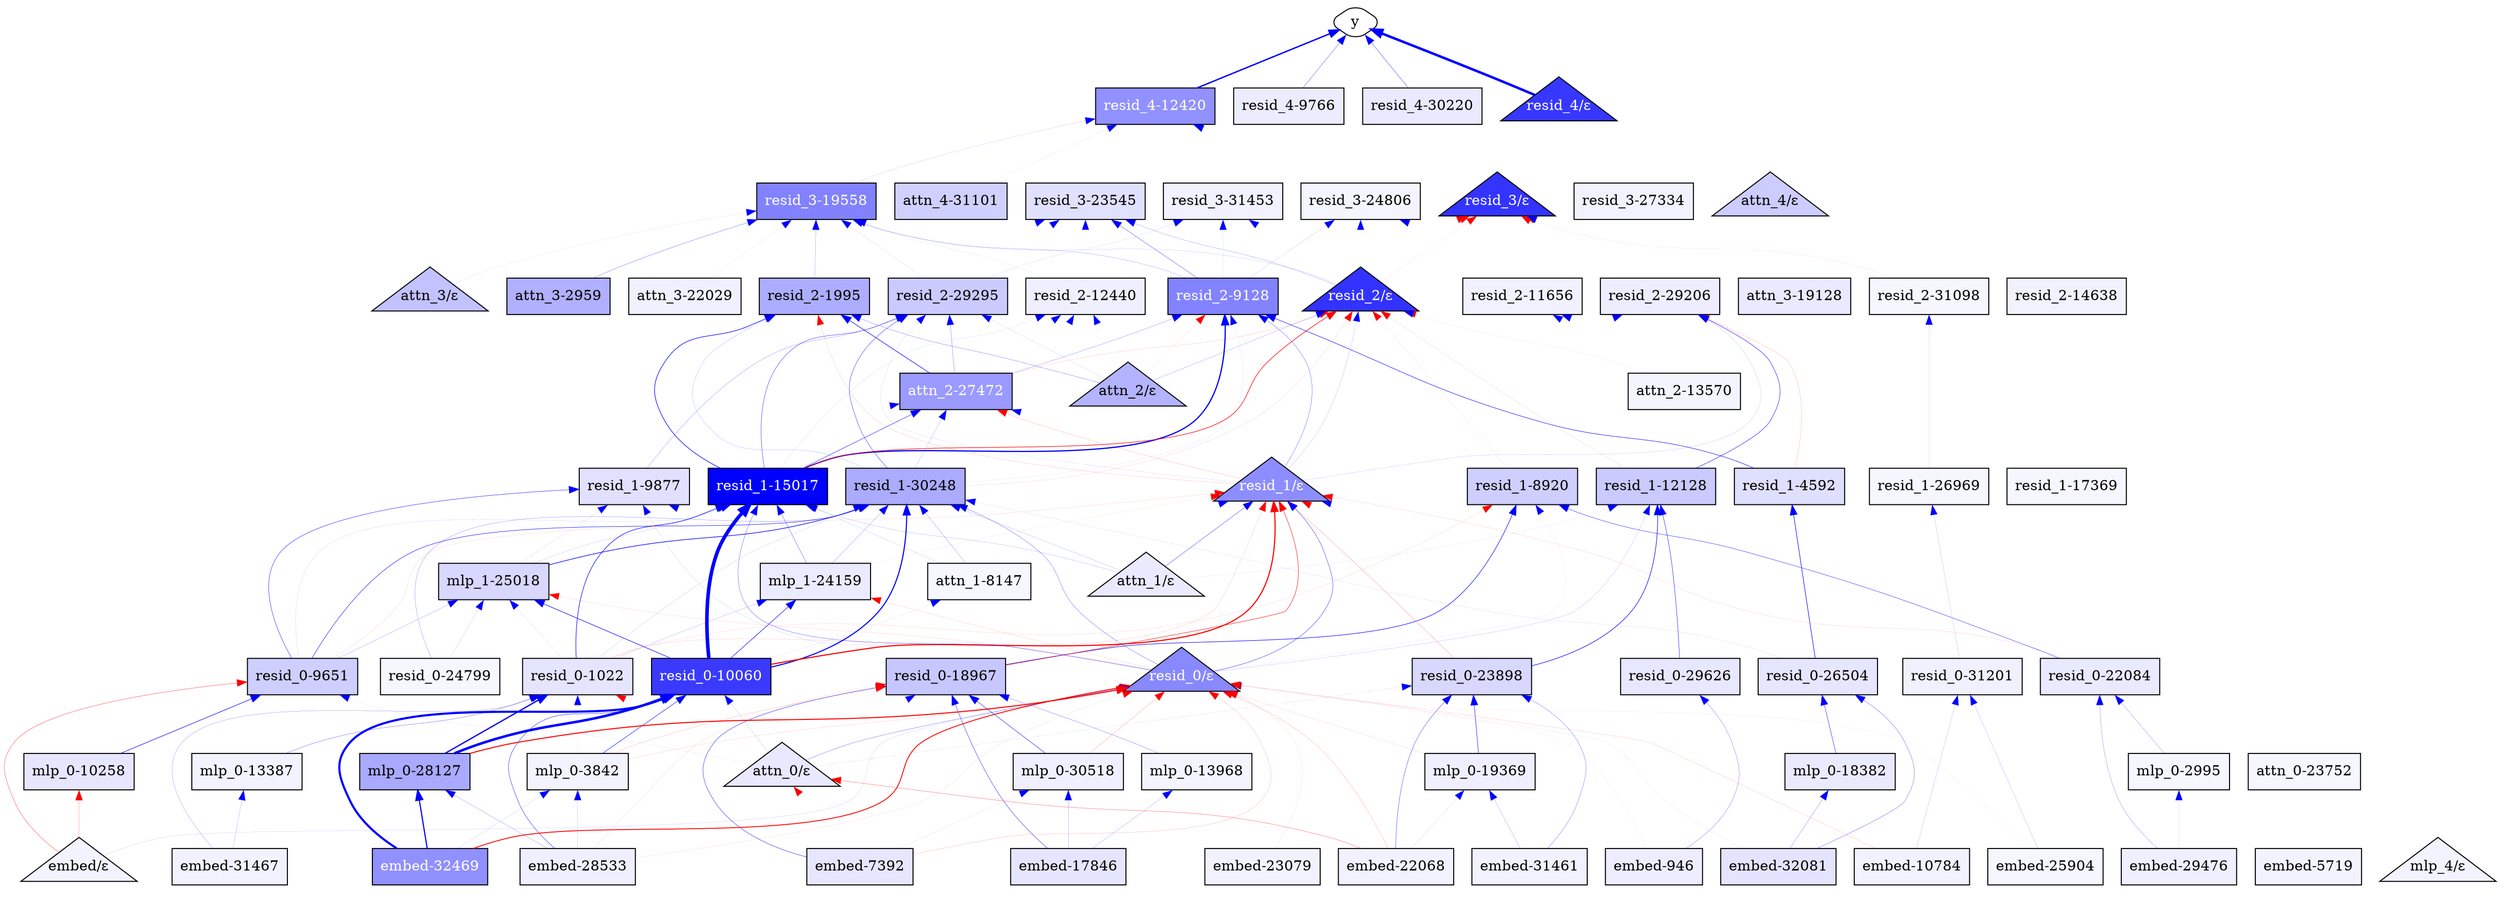 digraph "Feature circuit" {
	graph [newrank=true rankdir=BT]
	node [shape=box style=rounded]
	subgraph "layer -1 resid" {
		rank=same
		"embed/946" [label="embed-946" URL="https://cadentj.github.io/demo/pythia/embed-946.html" fillcolor="#EDEDFF" fontcolor="#000000" style=filled target=_blank]
		"embed/5719" [label="embed-5719" URL="https://cadentj.github.io/demo/pythia/embed-5719.html" fillcolor="#F3F3FF" fontcolor="#000000" style=filled target=_blank]
		"embed/7392" [label="embed-7392" URL="https://cadentj.github.io/demo/pythia/embed-7392.html" fillcolor="#E6E6FF" fontcolor="#000000" style=filled target=_blank]
		"embed/10784" [label="embed-10784" URL="https://cadentj.github.io/demo/pythia/embed-10784.html" fillcolor="#F2F2FF" fontcolor="#000000" style=filled target=_blank]
		"embed/17846" [label="embed-17846" URL="https://cadentj.github.io/demo/pythia/embed-17846.html" fillcolor="#E5E5FF" fontcolor="#000000" style=filled target=_blank]
		"embed/22068" [label="embed-22068" URL="https://cadentj.github.io/demo/pythia/embed-22068.html" fillcolor="#F1F1FF" fontcolor="#000000" style=filled target=_blank]
		"embed/23079" [label="embed-23079" URL="https://cadentj.github.io/demo/pythia/embed-23079.html" fillcolor="#F2F2FF" fontcolor="#000000" style=filled target=_blank]
		"embed/25904" [label="embed-25904" URL="https://cadentj.github.io/demo/pythia/embed-25904.html" fillcolor="#F6F6FF" fontcolor="#000000" style=filled target=_blank]
		"embed/28533" [label="embed-28533" URL="https://cadentj.github.io/demo/pythia/embed-28533.html" fillcolor="#EFEFFF" fontcolor="#000000" style=filled target=_blank]
		"embed/29476" [label="embed-29476" URL="https://cadentj.github.io/demo/pythia/embed-29476.html" fillcolor="#EFEFFF" fontcolor="#000000" style=filled target=_blank]
		"embed/31461" [label="embed-31461" URL="https://cadentj.github.io/demo/pythia/embed-31461.html" fillcolor="#F1F1FF" fontcolor="#000000" style=filled target=_blank]
		"embed/31467" [label="embed-31467" URL="https://cadentj.github.io/demo/pythia/embed-31467.html" fillcolor="#F1F1FF" fontcolor="#000000" style=filled target=_blank]
		"embed/32081" [label="embed-32081" URL="https://cadentj.github.io/demo/pythia/embed-32081.html" fillcolor="#E4E4FF" fontcolor="#000000" style=filled target=_blank]
		"embed/32469" [label="embed-32469" URL="https://cadentj.github.io/demo/pythia/embed-32469.html" fillcolor="#9090FF" fontcolor="#ffffff" style=filled target=_blank]
		"embed/ε" [fillcolor="#F3F3FF" fixedsize=true fontcolor="#000000" height=0.8 shape=triangle style=filled width=1.6]
	}
	subgraph "layer 0 attn" {
		rank=same
		"attn_0/23752" [label="attn_0-23752" URL="https://cadentj.github.io/demo/pythia/attn_0-23752.html" fillcolor="#F6F6FF" fontcolor="#000000" style=filled target=_blank]
		"attn_0/ε" [fillcolor="#E8E8FF" fixedsize=true fontcolor="#000000" height=0.8 shape=triangle style=filled width=1.6]
	}
	subgraph "layer 0 mlp" {
		rank=same
		"mlp_0/2995" [label="mlp_0-2995" URL="https://cadentj.github.io/demo/pythia/mlp_0-2995.html" fillcolor="#F6F6FF" fontcolor="#000000" style=filled target=_blank]
		"mlp_0/3842" [label="mlp_0-3842" URL="https://cadentj.github.io/demo/pythia/mlp_0-3842.html" fillcolor="#F3F3FF" fontcolor="#000000" style=filled target=_blank]
		"mlp_0/10258" [label="mlp_0-10258" URL="https://cadentj.github.io/demo/pythia/mlp_0-10258.html" fillcolor="#E6E6FF" fontcolor="#000000" style=filled target=_blank]
		"mlp_0/13387" [label="mlp_0-13387" URL="https://cadentj.github.io/demo/pythia/mlp_0-13387.html" fillcolor="#F3F3FF" fontcolor="#000000" style=filled target=_blank]
		"mlp_0/13968" [label="mlp_0-13968" URL="https://cadentj.github.io/demo/pythia/mlp_0-13968.html" fillcolor="#F4F4FF" fontcolor="#000000" style=filled target=_blank]
		"mlp_0/18382" [label="mlp_0-18382" URL="https://cadentj.github.io/demo/pythia/mlp_0-18382.html" fillcolor="#EAEAFF" fontcolor="#000000" style=filled target=_blank]
		"mlp_0/19369" [label="mlp_0-19369" URL="https://cadentj.github.io/demo/pythia/mlp_0-19369.html" fillcolor="#EFEFFF" fontcolor="#000000" style=filled target=_blank]
		"mlp_0/28127" [label="mlp_0-28127" URL="https://cadentj.github.io/demo/pythia/mlp_0-28127.html" fillcolor="#A9A9FF" fontcolor="#000000" style=filled target=_blank]
		"mlp_0/30518" [label="mlp_0-30518" URL="https://cadentj.github.io/demo/pythia/mlp_0-30518.html" fillcolor="#EFEFFF" fontcolor="#000000" style=filled target=_blank]
	}
	subgraph "layer 0 resid" {
		rank=same
		"resid_0/1022" [label="resid_0-1022" URL="https://cadentj.github.io/demo/pythia/resid_0-1022.html" fillcolor="#E5E5FF" fontcolor="#000000" style=filled target=_blank]
		"resid_0/9651" [label="resid_0-9651" URL="https://cadentj.github.io/demo/pythia/resid_0-9651.html" fillcolor="#CFCFFF" fontcolor="#000000" style=filled target=_blank]
		"resid_0/10060" [label="resid_0-10060" URL="https://cadentj.github.io/demo/pythia/resid_0-10060.html" fillcolor="#3A3AFF" fontcolor="#ffffff" style=filled target=_blank]
		"resid_0/18967" [label="resid_0-18967" URL="https://cadentj.github.io/demo/pythia/resid_0-18967.html" fillcolor="#C7C7FF" fontcolor="#000000" style=filled target=_blank]
		"resid_0/22084" [label="resid_0-22084" URL="https://cadentj.github.io/demo/pythia/resid_0-22084.html" fillcolor="#EAEAFF" fontcolor="#000000" style=filled target=_blank]
		"resid_0/23898" [label="resid_0-23898" URL="https://cadentj.github.io/demo/pythia/resid_0-23898.html" fillcolor="#D8D8FF" fontcolor="#000000" style=filled target=_blank]
		"resid_0/24799" [label="resid_0-24799" URL="https://cadentj.github.io/demo/pythia/resid_0-24799.html" fillcolor="#F6F6FF" fontcolor="#000000" style=filled target=_blank]
		"resid_0/26504" [label="resid_0-26504" URL="https://cadentj.github.io/demo/pythia/resid_0-26504.html" fillcolor="#E6E6FF" fontcolor="#000000" style=filled target=_blank]
		"resid_0/29626" [label="resid_0-29626" URL="https://cadentj.github.io/demo/pythia/resid_0-29626.html" fillcolor="#E7E7FF" fontcolor="#000000" style=filled target=_blank]
		"resid_0/31201" [label="resid_0-31201" URL="https://cadentj.github.io/demo/pythia/resid_0-31201.html" fillcolor="#F0F0FF" fontcolor="#000000" style=filled target=_blank]
		"resid_0/ε" [fillcolor="#8888FF" fixedsize=true fontcolor="#ffffff" height=0.8 shape=triangle style=filled width=1.6]
	}
	"attn_0/ε" -> "resid_0/1022" [color=red penwidth=0.02050667256116867]
	"attn_0/ε" -> "resid_0/9651" [color=blue penwidth=0.030585002154111862]
	"attn_0/ε" -> "resid_0/10060" [color=blue penwidth=0.07644727826118469]
	"attn_0/ε" -> "resid_0/18967" [color=blue penwidth=0.01760878600180149]
	"attn_0/ε" -> "resid_0/23898" [color=blue penwidth=0.03767477720975876]
	"attn_0/ε" -> "resid_0/ε" [color=blue penwidth=0.1864067167043686]
	"mlp_0/2995" -> "resid_0/22084" [color=blue penwidth=0.14274907112121582]
	"mlp_0/3842" -> "resid_0/1022" [color=blue penwidth=0.03391234949231148]
	"mlp_0/3842" -> "resid_0/10060" [color=blue penwidth=0.399600088596344]
	"mlp_0/3842" -> "resid_0/18967" [color=red penwidth=0.09543061256408691]
	"mlp_0/3842" -> "resid_0/ε" [color=red penwidth=0.06975865364074707]
	"mlp_0/10258" -> "resid_0/9651" [color=blue penwidth=0.49149832129478455]
	"mlp_0/10258" -> "resid_0/ε" [color=red penwidth=0.017083672806620598]
	"mlp_0/13387" -> "resid_0/1022" [color=blue penwidth=0.19476817548274994]
	"mlp_0/13968" -> "resid_0/18967" [color=blue penwidth=0.17026805877685547]
	"mlp_0/18382" -> "resid_0/26504" [color=blue penwidth=0.34254011511802673]
	"mlp_0/18382" -> "resid_0/ε" [color=red penwidth=0.020749596878886223]
	"mlp_0/19369" -> "resid_0/23898" [color=blue penwidth=0.3994424641132355]
	"mlp_0/19369" -> "resid_0/ε" [color=red penwidth=0.05994429439306259]
	"mlp_0/28127" -> "resid_0/1022" [color=blue penwidth=1.2585147619247437]
	"mlp_0/28127" -> "resid_0/10060" [color=blue penwidth=2.4937829971313477]
	"mlp_0/28127" -> "resid_0/ε" [color=red penwidth=1.0034716129302979]
	"mlp_0/30518" -> "resid_0/18967" [color=blue penwidth=0.36726123094558716]
	"mlp_0/30518" -> "resid_0/ε" [color=red penwidth=0.12256816774606705]
	"embed/7392" -> "attn_0/ε" [color=red penwidth=0.01659770868718624]
	"embed/22068" -> "attn_0/ε" [color=red penwidth=0.20562955737113953]
	"embed/7392" -> "mlp_0/30518" [color=blue penwidth=0.037875641137361526]
	"embed/17846" -> "mlp_0/13968" [color=blue penwidth=0.1120024248957634]
	"embed/17846" -> "mlp_0/30518" [color=blue penwidth=0.12499513477087021]
	"embed/22068" -> "mlp_0/19369" [color=blue penwidth=0.04903732240200043]
	"embed/28533" -> "mlp_0/3842" [color=blue penwidth=0.08621443808078766]
	"embed/28533" -> "mlp_0/28127" [color=blue penwidth=0.12938560545444489]
	"embed/29476" -> "mlp_0/2995" [color=blue penwidth=0.05102063715457916]
	"embed/31461" -> "mlp_0/19369" [color=blue penwidth=0.11637862771749496]
	"embed/31467" -> "mlp_0/13387" [color=blue penwidth=0.10552437603473663]
	"embed/32081" -> "mlp_0/18382" [color=blue penwidth=0.15744942426681519]
	"embed/32469" -> "mlp_0/3842" [color=blue penwidth=0.05800899490714073]
	"embed/32469" -> "mlp_0/28127" [color=blue penwidth=1.1309814453125]
	"embed/ε" -> "mlp_0/10258" [color=red penwidth=0.1564299762248993]
	"embed/946" -> "resid_0/29626" [color=blue penwidth=0.17132003605365753]
	"embed/946" -> "resid_0/ε" [color=red penwidth=0.03205015882849693]
	"embed/7392" -> "resid_0/18967" [color=blue penwidth=0.3234090209007263]
	"embed/7392" -> "resid_0/ε" [color=red penwidth=0.09101343899965286]
	"embed/10784" -> "resid_0/31201" [color=blue penwidth=0.08856398612260818]
	"embed/10784" -> "resid_0/ε" [color=red penwidth=0.0772106796503067]
	"embed/17846" -> "resid_0/18967" [color=blue penwidth=0.3164239227771759]
	"embed/22068" -> "resid_0/23898" [color=blue penwidth=0.2660962641239166]
	"embed/22068" -> "resid_0/ε" [color=red penwidth=0.10774028301239014]
	"embed/23079" -> "resid_0/ε" [color=red penwidth=0.044613949954509735]
	"embed/25904" -> "resid_0/31201" [color=blue penwidth=0.09716711938381195]
	"embed/25904" -> "resid_0/ε" [color=red penwidth=0.028312837705016136]
	"embed/28533" -> "resid_0/10060" [color=blue penwidth=0.3282296359539032]
	"embed/28533" -> "resid_0/18967" [color=red penwidth=0.05463281646370888]
	"embed/28533" -> "resid_0/ε" [color=red penwidth=0.04531228914856911]
	"embed/29476" -> "resid_0/22084" [color=blue penwidth=0.15046264231204987]
	"embed/31461" -> "resid_0/23898" [color=blue penwidth=0.1821749061346054]
	"embed/31461" -> "resid_0/ε" [color=red penwidth=0.01650477759540081]
	"embed/31467" -> "resid_0/1022" [color=blue penwidth=0.1286287158727646]
	"embed/32081" -> "resid_0/26504" [color=blue penwidth=0.204723060131073]
	"embed/32081" -> "resid_0/ε" [color=blue penwidth=0.029001811519265175]
	"embed/32469" -> "resid_0/10060" [color=blue penwidth=2.113710880279541]
	"embed/32469" -> "resid_0/ε" [color=red penwidth=0.8580579161643982]
	"embed/ε" -> "resid_0/9651" [color=red penwidth=0.25892624258995056]
	"embed/ε" -> "resid_0/ε" [color=blue penwidth=0.06340464949607849]
	subgraph "layer 1 attn" {
		rank=same
		"attn_1/8147" [label="attn_1-8147" URL="https://cadentj.github.io/demo/pythia/attn_1-8147.html" fillcolor="#F6F6FF" fontcolor="#000000" style=filled target=_blank]
		"attn_1/ε" [fillcolor="#EAEAFF" fixedsize=true fontcolor="#000000" height=0.8 shape=triangle style=filled width=1.6]
	}
	subgraph "layer 1 mlp" {
		rank=same
		"mlp_1/24159" [label="mlp_1-24159" URL="https://cadentj.github.io/demo/pythia/mlp_1-24159.html" fillcolor="#EBEBFF" fontcolor="#000000" style=filled target=_blank]
		"mlp_1/25018" [label="mlp_1-25018" URL="https://cadentj.github.io/demo/pythia/mlp_1-25018.html" fillcolor="#D7D7FF" fontcolor="#000000" style=filled target=_blank]
	}
	subgraph "layer 1 resid" {
		rank=same
		"resid_1/4592" [label="resid_1-4592" URL="https://cadentj.github.io/demo/pythia/resid_1-4592.html" fillcolor="#DFDFFF" fontcolor="#000000" style=filled target=_blank]
		"resid_1/8920" [label="resid_1-8920" URL="https://cadentj.github.io/demo/pythia/resid_1-8920.html" fillcolor="#CFCFFF" fontcolor="#000000" style=filled target=_blank]
		"resid_1/9877" [label="resid_1-9877" URL="https://cadentj.github.io/demo/pythia/resid_1-9877.html" fillcolor="#E1E1FF" fontcolor="#000000" style=filled target=_blank]
		"resid_1/12128" [label="resid_1-12128" URL="https://cadentj.github.io/demo/pythia/resid_1-12128.html" fillcolor="#CACAFF" fontcolor="#000000" style=filled target=_blank]
		"resid_1/15017" [label="resid_1-15017" URL="https://cadentj.github.io/demo/pythia/resid_1-15017.html" fillcolor="#0000FF" fontcolor="#ffffff" style=filled target=_blank]
		"resid_1/17369" [label="resid_1-17369" URL="https://cadentj.github.io/demo/pythia/resid_1-17369.html" fillcolor="#F6F6FF" fontcolor="#000000" style=filled target=_blank]
		"resid_1/26969" [label="resid_1-26969" URL="https://cadentj.github.io/demo/pythia/resid_1-26969.html" fillcolor="#F6F6FF" fontcolor="#000000" style=filled target=_blank]
		"resid_1/30248" [label="resid_1-30248" URL="https://cadentj.github.io/demo/pythia/resid_1-30248.html" fillcolor="#ABABFF" fontcolor="#000000" style=filled target=_blank]
		"resid_1/ε" [fillcolor="#8D8DFF" fixedsize=true fontcolor="#ffffff" height=0.8 shape=triangle style=filled width=1.6]
	}
	"attn_1/8147" -> "resid_1/15017" [color=blue penwidth=0.06541313976049423]
	"attn_1/8147" -> "resid_1/30248" [color=blue penwidth=0.13708506524562836]
	"attn_1/8147" -> "resid_1/ε" [color=blue penwidth=0.011782456189393997]
	"attn_1/ε" -> "resid_1/9877" [color=blue penwidth=0.014887265861034393]
	"attn_1/ε" -> "resid_1/12128" [color=blue penwidth=0.030934223905205727]
	"attn_1/ε" -> "resid_1/15017" [color=blue penwidth=0.0933883935213089]
	"attn_1/ε" -> "resid_1/30248" [color=blue penwidth=0.09837741404771805]
	"attn_1/ε" -> "resid_1/ε" [color=blue penwidth=0.25871002674102783]
	"mlp_1/24159" -> "resid_1/15017" [color=blue penwidth=0.22406306862831116]
	"mlp_1/24159" -> "resid_1/30248" [color=blue penwidth=0.13525141775608063]
	"mlp_1/24159" -> "resid_1/ε" [color=red penwidth=0.030507110059261322]
	"mlp_1/25018" -> "resid_1/9877" [color=blue penwidth=0.044408634305000305]
	"mlp_1/25018" -> "resid_1/15017" [color=blue penwidth=0.07378118485212326]
	"mlp_1/25018" -> "resid_1/30248" [color=blue penwidth=0.5965777635574341]
	"resid_0/10060" -> "attn_1/8147" [color=blue penwidth=0.030896121636033058]
	"resid_0/1022" -> "mlp_1/24159" [color=blue penwidth=0.09563110023736954]
	"resid_0/1022" -> "mlp_1/25018" [color=blue penwidth=0.04150433465838432]
	"resid_0/9651" -> "mlp_1/25018" [color=blue penwidth=0.12474167346954346]
	"resid_0/10060" -> "mlp_1/24159" [color=blue penwidth=0.46491923928260803]
	"resid_0/10060" -> "mlp_1/25018" [color=blue penwidth=0.5059417486190796]
	"resid_0/24799" -> "mlp_1/25018" [color=blue penwidth=0.06388289481401443]
	"resid_0/ε" -> "mlp_1/24159" [color=red penwidth=0.07128843665122986]
	"resid_0/ε" -> "mlp_1/25018" [color=red penwidth=0.06047855317592621]
	"resid_0/1022" -> "resid_1/8920" [color=red penwidth=0.05736850947141647]
	"resid_0/1022" -> "resid_1/15017" [color=blue penwidth=0.5216678977012634]
	"resid_0/1022" -> "resid_1/30248" [color=blue penwidth=0.06251924484968185]
	"resid_0/1022" -> "resid_1/ε" [color=red penwidth=0.07626923173666]
	"resid_0/9651" -> "resid_1/9877" [color=blue penwidth=0.334463506937027]
	"resid_0/9651" -> "resid_1/15017" [color=blue penwidth=0.05261341854929924]
	"resid_0/9651" -> "resid_1/30248" [color=blue penwidth=0.394018292427063]
	"resid_0/9651" -> "resid_1/ε" [color=red penwidth=0.05787360668182373]
	"resid_0/10060" -> "resid_1/15017" [color=blue penwidth=3.534454584121704]
	"resid_0/10060" -> "resid_1/30248" [color=blue penwidth=1.0618642568588257]
	"resid_0/10060" -> "resid_1/ε" [color=red penwidth=1.097154140472412]
	"resid_0/18967" -> "resid_1/8920" [color=blue penwidth=0.49145230650901794]
	"resid_0/18967" -> "resid_1/ε" [color=red penwidth=0.40355369448661804]
	"resid_0/22084" -> "resid_1/8920" [color=blue penwidth=0.30199918150901794]
	"resid_0/22084" -> "resid_1/ε" [color=red penwidth=0.06324097514152527]
	"resid_0/23898" -> "resid_1/12128" [color=blue penwidth=0.5219884514808655]
	"resid_0/23898" -> "resid_1/ε" [color=red penwidth=0.1390523761510849]
	"resid_0/24799" -> "resid_1/30248" [color=blue penwidth=0.1414266675710678]
	"resid_0/26504" -> "resid_1/4592" [color=blue penwidth=0.5033097863197327]
	"resid_0/26504" -> "resid_1/30248" [color=blue penwidth=0.04192810878157616]
	"resid_0/26504" -> "resid_1/ε" [color=blue penwidth=0.01919872686266899]
	"resid_0/29626" -> "resid_1/12128" [color=blue penwidth=0.3556610643863678]
	"resid_0/29626" -> "resid_1/ε" [color=red penwidth=0.022854279726743698]
	"resid_0/31201" -> "resid_1/26969" [color=blue penwidth=0.07926324009895325]
	"resid_0/ε" -> "resid_1/8920" [color=blue penwidth=0.02605915255844593]
	"resid_0/ε" -> "resid_1/9877" [color=blue penwidth=0.05940587446093559]
	"resid_0/ε" -> "resid_1/12128" [color=blue penwidth=0.08125380426645279]
	"resid_0/ε" -> "resid_1/15017" [color=blue penwidth=0.21675831079483032]
	"resid_0/ε" -> "resid_1/30248" [color=blue penwidth=0.1960204690694809]
	"resid_0/ε" -> "resid_1/ε" [color=blue penwidth=0.2977539002895355]
	subgraph "layer 2 attn" {
		rank=same
		"attn_2/13570" [label="attn_2-13570" URL="https://cadentj.github.io/demo/pythia/attn_2-13570.html" fillcolor="#F4F4FF" fontcolor="#000000" style=filled target=_blank]
		"attn_2/27472" [label="attn_2-27472" URL="https://cadentj.github.io/demo/pythia/attn_2-27472.html" fillcolor="#9A9AFF" fontcolor="#ffffff" style=filled target=_blank]
		"attn_2/ε" [fillcolor="#B3B3FF" fixedsize=true fontcolor="#000000" height=0.8 shape=triangle style=filled width=1.6]
	}
	subgraph "layer 2 mlp" {
		rank=same
	}
	subgraph "layer 2 resid" {
		rank=same
		"resid_2/1995" [label="resid_2-1995" URL="https://cadentj.github.io/demo/pythia/resid_2-1995.html" fillcolor="#ADADFF" fontcolor="#000000" style=filled target=_blank]
		"resid_2/9128" [label="resid_2-9128" URL="https://cadentj.github.io/demo/pythia/resid_2-9128.html" fillcolor="#8383FF" fontcolor="#ffffff" style=filled target=_blank]
		"resid_2/11656" [label="resid_2-11656" URL="https://cadentj.github.io/demo/pythia/resid_2-11656.html" fillcolor="#F1F1FF" fontcolor="#000000" style=filled target=_blank]
		"resid_2/12440" [label="resid_2-12440" URL="https://cadentj.github.io/demo/pythia/resid_2-12440.html" fillcolor="#EFEFFF" fontcolor="#000000" style=filled target=_blank]
		"resid_2/14638" [label="resid_2-14638" URL="https://cadentj.github.io/demo/pythia/resid_2-14638.html" fillcolor="#F2F2FF" fontcolor="#000000" style=filled target=_blank]
		"resid_2/29206" [label="resid_2-29206" URL="https://cadentj.github.io/demo/pythia/resid_2-29206.html" fillcolor="#EDEDFF" fontcolor="#000000" style=filled target=_blank]
		"resid_2/29295" [label="resid_2-29295" URL="https://cadentj.github.io/demo/pythia/resid_2-29295.html" fillcolor="#CACAFF" fontcolor="#000000" style=filled target=_blank]
		"resid_2/31098" [label="resid_2-31098" URL="https://cadentj.github.io/demo/pythia/resid_2-31098.html" fillcolor="#F6F6FF" fontcolor="#000000" style=filled target=_blank]
		"resid_2/ε" [fillcolor="#3333FF" fixedsize=true fontcolor="#ffffff" height=0.8 shape=triangle style=filled width=1.6]
	}
	"attn_2/13570" -> "resid_2/11656" [color=blue penwidth=0.010294846259057522]
	"attn_2/13570" -> "resid_2/ε" [color=blue penwidth=0.028402723371982574]
	"attn_2/27472" -> "resid_2/1995" [color=blue penwidth=0.507688581943512]
	"attn_2/27472" -> "resid_2/9128" [color=blue penwidth=0.14041537046432495]
	"attn_2/27472" -> "resid_2/12440" [color=blue penwidth=0.011971683241426945]
	"attn_2/27472" -> "resid_2/29295" [color=blue penwidth=0.17662487924098969]
	"attn_2/27472" -> "resid_2/ε" [color=red penwidth=0.07927501201629639]
	"attn_2/ε" -> "resid_2/1995" [color=blue penwidth=0.16963490843772888]
	"attn_2/ε" -> "resid_2/9128" [color=red penwidth=0.030315155163407326]
	"attn_2/ε" -> "resid_2/12440" [color=blue penwidth=0.013660521246492863]
	"attn_2/ε" -> "resid_2/29206" [color=blue penwidth=0.017004501074552536]
	"attn_2/ε" -> "resid_2/29295" [color=blue penwidth=0.0514838881790638]
	"attn_2/ε" -> "resid_2/ε" [color=blue penwidth=0.10439838469028473]
	"resid_1/4592" -> "attn_2/27472" [color=blue penwidth=0.01333797350525856]
	"resid_1/9877" -> "attn_2/27472" [color=blue penwidth=0.019963186234235764]
	"resid_1/15017" -> "attn_2/27472" [color=blue penwidth=0.3539946973323822]
	"resid_1/30248" -> "attn_2/27472" [color=blue penwidth=0.09775498509407043]
	"resid_1/ε" -> "attn_2/27472" [color=red penwidth=0.09884940832853317]
	"resid_1/4592" -> "resid_2/9128" [color=blue penwidth=0.4176380932331085]
	"resid_1/4592" -> "resid_2/29206" [color=red penwidth=0.10346222668886185]
	"resid_1/4592" -> "resid_2/ε" [color=red penwidth=0.013006589375436306]
	"resid_1/8920" -> "resid_2/11656" [color=blue penwidth=0.01936117559671402]
	"resid_1/8920" -> "resid_2/ε" [color=red penwidth=0.040719885379076004]
	"resid_1/9877" -> "resid_2/1995" [color=blue penwidth=0.015273703262209892]
	"resid_1/9877" -> "resid_2/29295" [color=blue penwidth=0.13830669224262238]
	"resid_1/12128" -> "resid_2/29206" [color=blue penwidth=0.37877947092056274]
	"resid_1/12128" -> "resid_2/ε" [color=red penwidth=0.05520997941493988]
	"resid_1/15017" -> "resid_2/1995" [color=blue penwidth=0.5529002547264099]
	"resid_1/15017" -> "resid_2/9128" [color=blue penwidth=1.183665156364441]
	"resid_1/15017" -> "resid_2/12440" [color=blue penwidth=0.03913610428571701]
	"resid_1/15017" -> "resid_2/29295" [color=blue penwidth=0.2986535131931305]
	"resid_1/15017" -> "resid_2/ε" [color=red penwidth=0.5502060055732727]
	"resid_1/26969" -> "resid_2/31098" [color=blue penwidth=0.07980891317129135]
	"resid_1/26969" -> "resid_2/ε" [color=red penwidth=0.017400212585926056]
	"resid_1/30248" -> "resid_2/1995" [color=blue penwidth=0.09161174297332764]
	"resid_1/30248" -> "resid_2/9128" [color=blue penwidth=0.035243406891822815]
	"resid_1/30248" -> "resid_2/29295" [color=blue penwidth=0.29742348194122314]
	"resid_1/30248" -> "resid_2/ε" [color=red penwidth=0.05711070075631142]
	"resid_1/ε" -> "resid_2/1995" [color=red penwidth=0.0791565552353859]
	"resid_1/ε" -> "resid_2/9128" [color=blue penwidth=0.20475827157497406]
	"resid_1/ε" -> "resid_2/12440" [color=blue penwidth=0.011816038750112057]
	"resid_1/ε" -> "resid_2/29206" [color=blue penwidth=0.0684884786605835]
	"resid_1/ε" -> "resid_2/29295" [color=blue penwidth=0.04726734384894371]
	"resid_1/ε" -> "resid_2/ε" [color=blue penwidth=0.08861910551786423]
	subgraph "layer 3 attn" {
		rank=same
		"attn_3/2959" [label="attn_3-2959" URL="https://cadentj.github.io/demo/pythia/attn_3-2959.html" fillcolor="#B0B0FF" fontcolor="#000000" style=filled target=_blank]
		"attn_3/19128" [label="attn_3-19128" URL="https://cadentj.github.io/demo/pythia/attn_3-19128.html" fillcolor="#E9E9FF" fontcolor="#000000" style=filled target=_blank]
		"attn_3/22029" [label="attn_3-22029" URL="https://cadentj.github.io/demo/pythia/attn_3-22029.html" fillcolor="#F0F0FF" fontcolor="#000000" style=filled target=_blank]
		"attn_3/ε" [fillcolor="#C2C2FF" fixedsize=true fontcolor="#000000" height=0.8 shape=triangle style=filled width=1.6]
	}
	subgraph "layer 3 mlp" {
		rank=same
	}
	subgraph "layer 3 resid" {
		rank=same
		"resid_3/19558" [label="resid_3-19558" URL="https://cadentj.github.io/demo/pythia/resid_3-19558.html" fillcolor="#8282FF" fontcolor="#ffffff" style=filled target=_blank]
		"resid_3/23545" [label="resid_3-23545" URL="https://cadentj.github.io/demo/pythia/resid_3-23545.html" fillcolor="#E0E0FF" fontcolor="#000000" style=filled target=_blank]
		"resid_3/24806" [label="resid_3-24806" URL="https://cadentj.github.io/demo/pythia/resid_3-24806.html" fillcolor="#F5F5FF" fontcolor="#000000" style=filled target=_blank]
		"resid_3/27334" [label="resid_3-27334" URL="https://cadentj.github.io/demo/pythia/resid_3-27334.html" fillcolor="#F2F2FF" fontcolor="#000000" style=filled target=_blank]
		"resid_3/31453" [label="resid_3-31453" URL="https://cadentj.github.io/demo/pythia/resid_3-31453.html" fillcolor="#F1F1FF" fontcolor="#000000" style=filled target=_blank]
		"resid_3/ε" [fillcolor="#3434FF" fixedsize=true fontcolor="#ffffff" height=0.8 shape=triangle style=filled width=1.6]
	}
	"attn_3/2959" -> "resid_3/19558" [color=blue penwidth=0.1852092146873474]
	"attn_3/19128" -> "resid_3/ε" [color=blue penwidth=0.010763834230601788]
	"attn_3/22029" -> "resid_3/19558" [color=blue penwidth=0.02718055620789528]
	"attn_3/ε" -> "resid_3/19558" [color=blue penwidth=0.03262089565396309]
	"resid_2/1995" -> "resid_3/19558" [color=blue penwidth=0.12035159766674042]
	"resid_2/1995" -> "resid_3/23545" [color=blue penwidth=0.022433895617723465]
	"resid_2/9128" -> "resid_3/19558" [color=blue penwidth=0.1167997270822525]
	"resid_2/9128" -> "resid_3/23545" [color=blue penwidth=0.2385670244693756]
	"resid_2/9128" -> "resid_3/24806" [color=blue penwidth=0.06295356154441833]
	"resid_2/9128" -> "resid_3/31453" [color=blue penwidth=0.04044231027364731]
	"resid_2/9128" -> "resid_3/ε" [color=red penwidth=0.01866387017071247]
	"resid_2/12440" -> "resid_3/19558" [color=blue penwidth=0.029960939660668373]
	"resid_2/12440" -> "resid_3/23545" [color=blue penwidth=0.013640357181429863]
	"resid_2/29206" -> "resid_3/24806" [color=blue penwidth=0.016511334106326103]
	"resid_2/29206" -> "resid_3/ε" [color=red penwidth=0.022375687956809998]
	"resid_2/29295" -> "resid_3/19558" [color=blue penwidth=0.03979453444480896]
	"resid_2/29295" -> "resid_3/23545" [color=blue penwidth=0.02152775414288044]
	"resid_2/29295" -> "resid_3/31453" [color=blue penwidth=0.04694719612598419]
	"resid_2/29295" -> "resid_3/ε" [color=red penwidth=0.011585298925638199]
	"resid_2/31098" -> "resid_3/ε" [color=red penwidth=0.038044121116399765]
	"resid_2/ε" -> "resid_3/19558" [color=blue penwidth=0.06895434856414795]
	"resid_2/ε" -> "resid_3/23545" [color=blue penwidth=0.12686437368392944]
	"resid_2/ε" -> "resid_3/24806" [color=blue penwidth=0.020865146070718765]
	"resid_2/ε" -> "resid_3/31453" [color=blue penwidth=0.010099508799612522]
	"resid_2/ε" -> "resid_3/ε" [color=red penwidth=0.0331442765891552]
	subgraph "layer 4 attn" {
		rank=same
		"attn_4/31101" [label="attn_4-31101" URL="https://cadentj.github.io/demo/pythia/attn_4-31101.html" fillcolor="#D0D0FF" fontcolor="#000000" style=filled target=_blank]
		"attn_4/ε" [fillcolor="#CCCCFF" fixedsize=true fontcolor="#000000" height=0.8 shape=triangle style=filled width=1.6]
	}
	subgraph "layer 4 mlp" {
		rank=same
		"mlp_4/ε" [fillcolor="#F3F3FF" fixedsize=true fontcolor="#000000" height=0.8 shape=triangle style=filled width=1.6]
	}
	subgraph "layer 4 resid" {
		rank=same
		"resid_4/9766" [label="resid_4-9766" URL="https://cadentj.github.io/demo/pythia/resid_4-9766.html" fillcolor="#ECECFF" fontcolor="#000000" style=filled target=_blank]
		"resid_4/12420" [label="resid_4-12420" URL="https://cadentj.github.io/demo/pythia/resid_4-12420.html" fillcolor="#9191FF" fontcolor="#ffffff" style=filled target=_blank]
		"resid_4/30220" [label="resid_4-30220" URL="https://cadentj.github.io/demo/pythia/resid_4-30220.html" fillcolor="#E9E9FF" fontcolor="#000000" style=filled target=_blank]
		"resid_4/ε" [fillcolor="#3737FF" fixedsize=true fontcolor="#ffffff" height=0.8 shape=triangle style=filled width=1.6]
	}
	"attn_4/31101" -> "resid_4/12420" [color=blue penwidth=0.02979869768023491]
	"resid_3/19558" -> "resid_4/12420" [color=blue penwidth=0.06402503699064255]
	"resid_3/24806" -> "resid_4/12420" [color=blue penwidth=0.011576756834983826]
	"resid_3/ε" -> "resid_4/12420" [color=blue penwidth=0.011000996455550194]
	y [shape=diamond]
	"resid_4/9766" -> y [color=blue penwidth=0.23256148397922516]
	"resid_4/12420" -> y [color=blue penwidth=1.3541401624679565]
	"resid_4/30220" -> y [color=blue penwidth=0.2663307189941406]
	"resid_4/ε" -> y [color=blue penwidth=2.4701521396636963]
}
